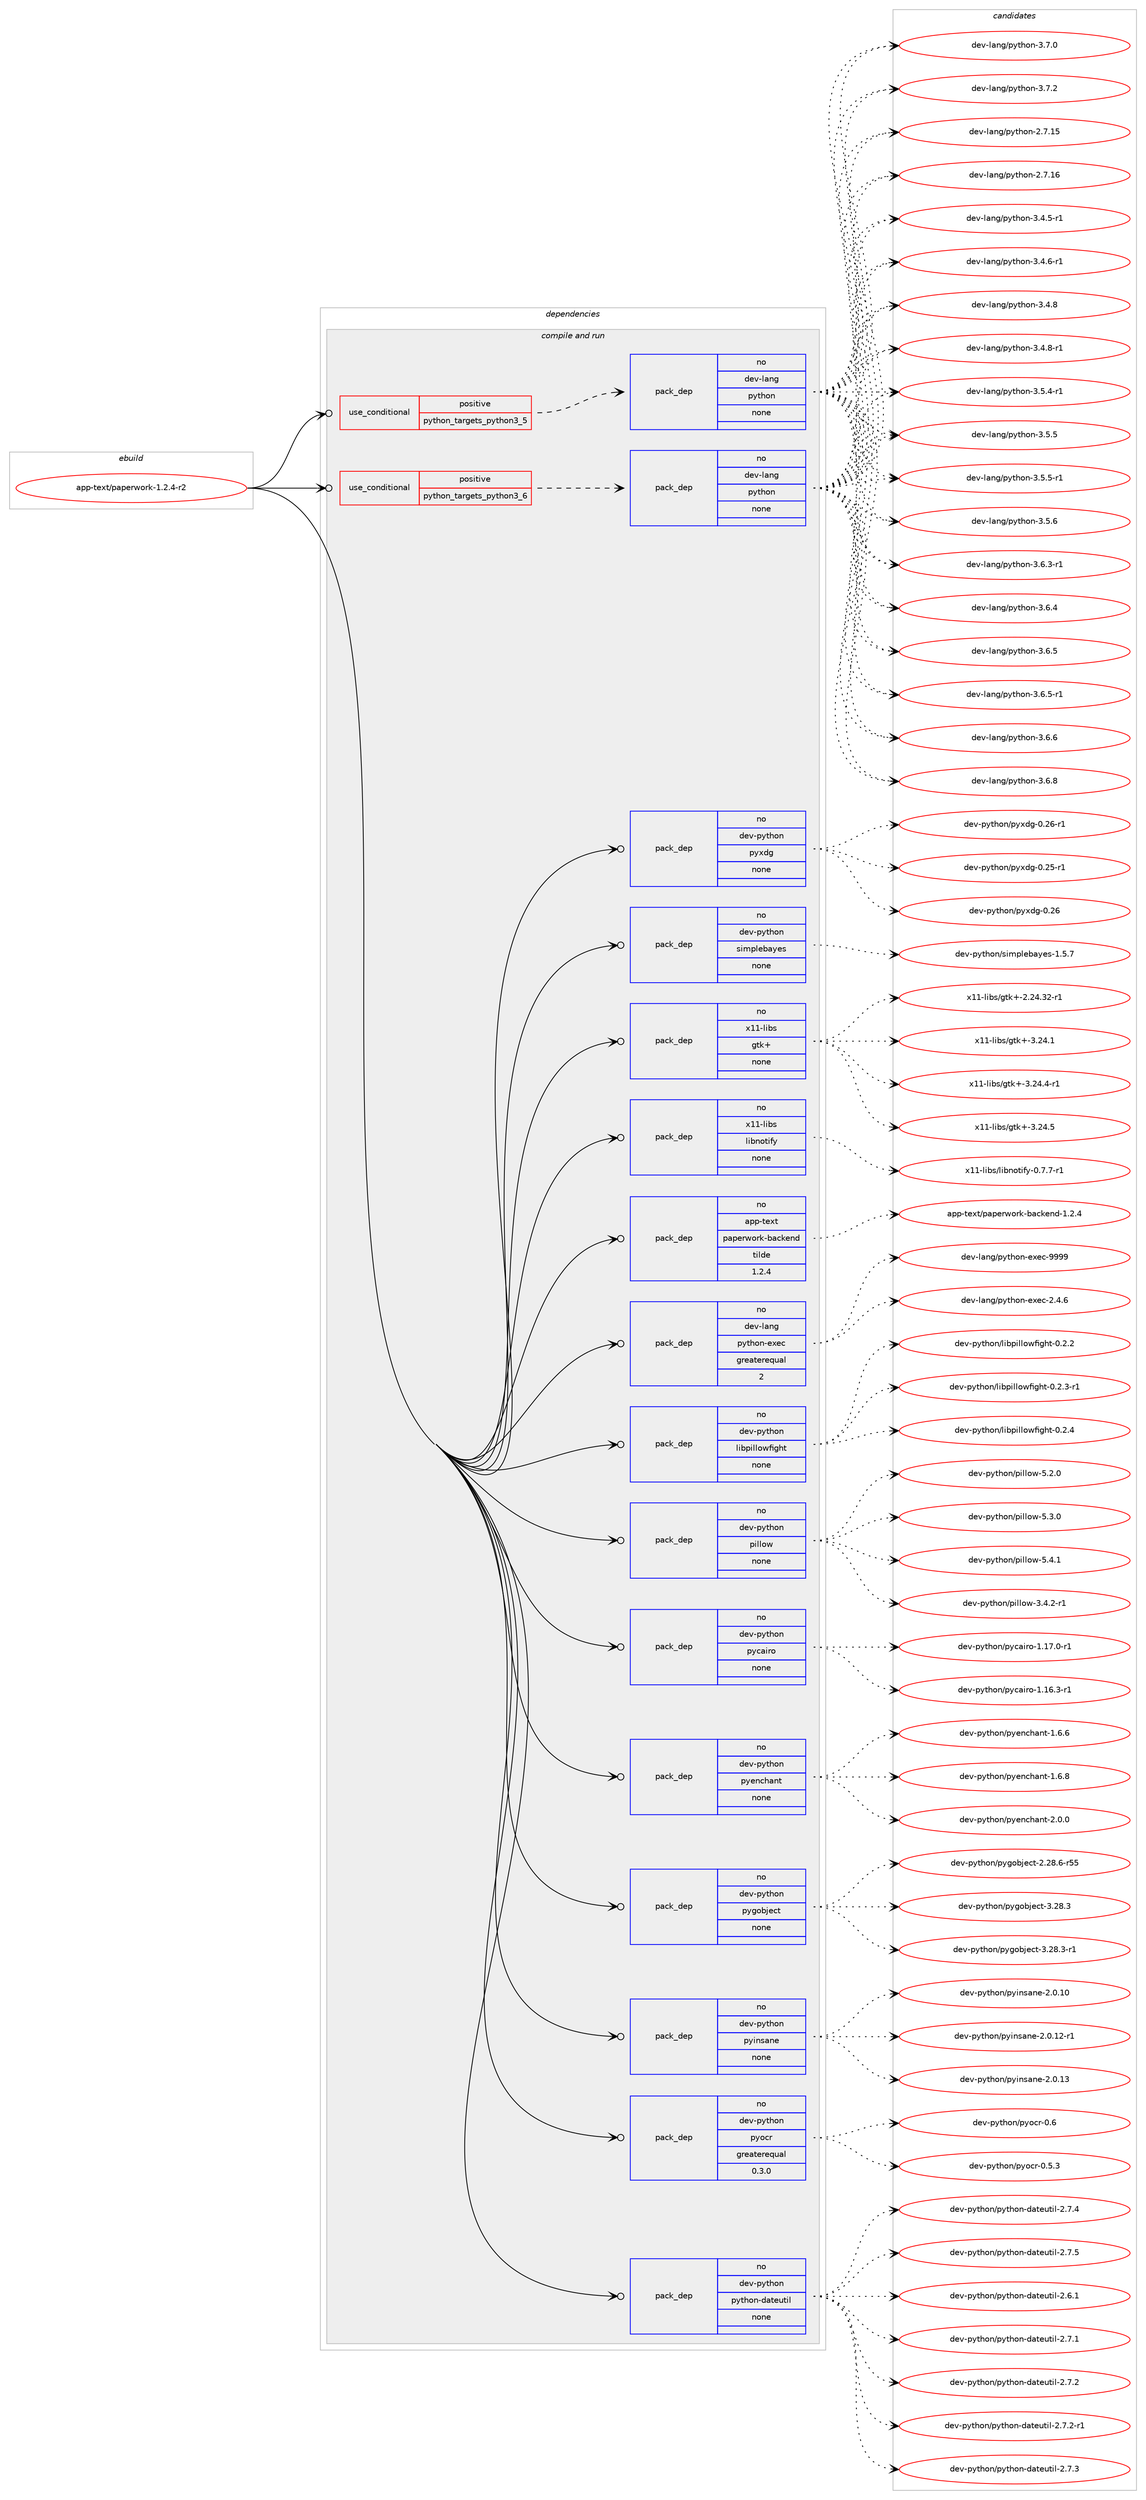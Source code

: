 digraph prolog {

# *************
# Graph options
# *************

newrank=true;
concentrate=true;
compound=true;
graph [rankdir=LR,fontname=Helvetica,fontsize=10,ranksep=1.5];#, ranksep=2.5, nodesep=0.2];
edge  [arrowhead=vee];
node  [fontname=Helvetica,fontsize=10];

# **********
# The ebuild
# **********

subgraph cluster_leftcol {
color=gray;
rank=same;
label=<<i>ebuild</i>>;
id [label="app-text/paperwork-1.2.4-r2", color=red, width=4, href="../app-text/paperwork-1.2.4-r2.svg"];
}

# ****************
# The dependencies
# ****************

subgraph cluster_midcol {
color=gray;
label=<<i>dependencies</i>>;
subgraph cluster_compile {
fillcolor="#eeeeee";
style=filled;
label=<<i>compile</i>>;
}
subgraph cluster_compileandrun {
fillcolor="#eeeeee";
style=filled;
label=<<i>compile and run</i>>;
subgraph cond355833 {
dependency1311359 [label=<<TABLE BORDER="0" CELLBORDER="1" CELLSPACING="0" CELLPADDING="4"><TR><TD ROWSPAN="3" CELLPADDING="10">use_conditional</TD></TR><TR><TD>positive</TD></TR><TR><TD>python_targets_python3_5</TD></TR></TABLE>>, shape=none, color=red];
subgraph pack934994 {
dependency1311360 [label=<<TABLE BORDER="0" CELLBORDER="1" CELLSPACING="0" CELLPADDING="4" WIDTH="220"><TR><TD ROWSPAN="6" CELLPADDING="30">pack_dep</TD></TR><TR><TD WIDTH="110">no</TD></TR><TR><TD>dev-lang</TD></TR><TR><TD>python</TD></TR><TR><TD>none</TD></TR><TR><TD></TD></TR></TABLE>>, shape=none, color=blue];
}
dependency1311359:e -> dependency1311360:w [weight=20,style="dashed",arrowhead="vee"];
}
id:e -> dependency1311359:w [weight=20,style="solid",arrowhead="odotvee"];
subgraph cond355834 {
dependency1311361 [label=<<TABLE BORDER="0" CELLBORDER="1" CELLSPACING="0" CELLPADDING="4"><TR><TD ROWSPAN="3" CELLPADDING="10">use_conditional</TD></TR><TR><TD>positive</TD></TR><TR><TD>python_targets_python3_6</TD></TR></TABLE>>, shape=none, color=red];
subgraph pack934995 {
dependency1311362 [label=<<TABLE BORDER="0" CELLBORDER="1" CELLSPACING="0" CELLPADDING="4" WIDTH="220"><TR><TD ROWSPAN="6" CELLPADDING="30">pack_dep</TD></TR><TR><TD WIDTH="110">no</TD></TR><TR><TD>dev-lang</TD></TR><TR><TD>python</TD></TR><TR><TD>none</TD></TR><TR><TD></TD></TR></TABLE>>, shape=none, color=blue];
}
dependency1311361:e -> dependency1311362:w [weight=20,style="dashed",arrowhead="vee"];
}
id:e -> dependency1311361:w [weight=20,style="solid",arrowhead="odotvee"];
subgraph pack934996 {
dependency1311363 [label=<<TABLE BORDER="0" CELLBORDER="1" CELLSPACING="0" CELLPADDING="4" WIDTH="220"><TR><TD ROWSPAN="6" CELLPADDING="30">pack_dep</TD></TR><TR><TD WIDTH="110">no</TD></TR><TR><TD>app-text</TD></TR><TR><TD>paperwork-backend</TD></TR><TR><TD>tilde</TD></TR><TR><TD>1.2.4</TD></TR></TABLE>>, shape=none, color=blue];
}
id:e -> dependency1311363:w [weight=20,style="solid",arrowhead="odotvee"];
subgraph pack934997 {
dependency1311364 [label=<<TABLE BORDER="0" CELLBORDER="1" CELLSPACING="0" CELLPADDING="4" WIDTH="220"><TR><TD ROWSPAN="6" CELLPADDING="30">pack_dep</TD></TR><TR><TD WIDTH="110">no</TD></TR><TR><TD>dev-lang</TD></TR><TR><TD>python-exec</TD></TR><TR><TD>greaterequal</TD></TR><TR><TD>2</TD></TR></TABLE>>, shape=none, color=blue];
}
id:e -> dependency1311364:w [weight=20,style="solid",arrowhead="odotvee"];
subgraph pack934998 {
dependency1311365 [label=<<TABLE BORDER="0" CELLBORDER="1" CELLSPACING="0" CELLPADDING="4" WIDTH="220"><TR><TD ROWSPAN="6" CELLPADDING="30">pack_dep</TD></TR><TR><TD WIDTH="110">no</TD></TR><TR><TD>dev-python</TD></TR><TR><TD>libpillowfight</TD></TR><TR><TD>none</TD></TR><TR><TD></TD></TR></TABLE>>, shape=none, color=blue];
}
id:e -> dependency1311365:w [weight=20,style="solid",arrowhead="odotvee"];
subgraph pack934999 {
dependency1311366 [label=<<TABLE BORDER="0" CELLBORDER="1" CELLSPACING="0" CELLPADDING="4" WIDTH="220"><TR><TD ROWSPAN="6" CELLPADDING="30">pack_dep</TD></TR><TR><TD WIDTH="110">no</TD></TR><TR><TD>dev-python</TD></TR><TR><TD>pillow</TD></TR><TR><TD>none</TD></TR><TR><TD></TD></TR></TABLE>>, shape=none, color=blue];
}
id:e -> dependency1311366:w [weight=20,style="solid",arrowhead="odotvee"];
subgraph pack935000 {
dependency1311367 [label=<<TABLE BORDER="0" CELLBORDER="1" CELLSPACING="0" CELLPADDING="4" WIDTH="220"><TR><TD ROWSPAN="6" CELLPADDING="30">pack_dep</TD></TR><TR><TD WIDTH="110">no</TD></TR><TR><TD>dev-python</TD></TR><TR><TD>pycairo</TD></TR><TR><TD>none</TD></TR><TR><TD></TD></TR></TABLE>>, shape=none, color=blue];
}
id:e -> dependency1311367:w [weight=20,style="solid",arrowhead="odotvee"];
subgraph pack935001 {
dependency1311368 [label=<<TABLE BORDER="0" CELLBORDER="1" CELLSPACING="0" CELLPADDING="4" WIDTH="220"><TR><TD ROWSPAN="6" CELLPADDING="30">pack_dep</TD></TR><TR><TD WIDTH="110">no</TD></TR><TR><TD>dev-python</TD></TR><TR><TD>pyenchant</TD></TR><TR><TD>none</TD></TR><TR><TD></TD></TR></TABLE>>, shape=none, color=blue];
}
id:e -> dependency1311368:w [weight=20,style="solid",arrowhead="odotvee"];
subgraph pack935002 {
dependency1311369 [label=<<TABLE BORDER="0" CELLBORDER="1" CELLSPACING="0" CELLPADDING="4" WIDTH="220"><TR><TD ROWSPAN="6" CELLPADDING="30">pack_dep</TD></TR><TR><TD WIDTH="110">no</TD></TR><TR><TD>dev-python</TD></TR><TR><TD>pygobject</TD></TR><TR><TD>none</TD></TR><TR><TD></TD></TR></TABLE>>, shape=none, color=blue];
}
id:e -> dependency1311369:w [weight=20,style="solid",arrowhead="odotvee"];
subgraph pack935003 {
dependency1311370 [label=<<TABLE BORDER="0" CELLBORDER="1" CELLSPACING="0" CELLPADDING="4" WIDTH="220"><TR><TD ROWSPAN="6" CELLPADDING="30">pack_dep</TD></TR><TR><TD WIDTH="110">no</TD></TR><TR><TD>dev-python</TD></TR><TR><TD>pyinsane</TD></TR><TR><TD>none</TD></TR><TR><TD></TD></TR></TABLE>>, shape=none, color=blue];
}
id:e -> dependency1311370:w [weight=20,style="solid",arrowhead="odotvee"];
subgraph pack935004 {
dependency1311371 [label=<<TABLE BORDER="0" CELLBORDER="1" CELLSPACING="0" CELLPADDING="4" WIDTH="220"><TR><TD ROWSPAN="6" CELLPADDING="30">pack_dep</TD></TR><TR><TD WIDTH="110">no</TD></TR><TR><TD>dev-python</TD></TR><TR><TD>pyocr</TD></TR><TR><TD>greaterequal</TD></TR><TR><TD>0.3.0</TD></TR></TABLE>>, shape=none, color=blue];
}
id:e -> dependency1311371:w [weight=20,style="solid",arrowhead="odotvee"];
subgraph pack935005 {
dependency1311372 [label=<<TABLE BORDER="0" CELLBORDER="1" CELLSPACING="0" CELLPADDING="4" WIDTH="220"><TR><TD ROWSPAN="6" CELLPADDING="30">pack_dep</TD></TR><TR><TD WIDTH="110">no</TD></TR><TR><TD>dev-python</TD></TR><TR><TD>python-dateutil</TD></TR><TR><TD>none</TD></TR><TR><TD></TD></TR></TABLE>>, shape=none, color=blue];
}
id:e -> dependency1311372:w [weight=20,style="solid",arrowhead="odotvee"];
subgraph pack935006 {
dependency1311373 [label=<<TABLE BORDER="0" CELLBORDER="1" CELLSPACING="0" CELLPADDING="4" WIDTH="220"><TR><TD ROWSPAN="6" CELLPADDING="30">pack_dep</TD></TR><TR><TD WIDTH="110">no</TD></TR><TR><TD>dev-python</TD></TR><TR><TD>pyxdg</TD></TR><TR><TD>none</TD></TR><TR><TD></TD></TR></TABLE>>, shape=none, color=blue];
}
id:e -> dependency1311373:w [weight=20,style="solid",arrowhead="odotvee"];
subgraph pack935007 {
dependency1311374 [label=<<TABLE BORDER="0" CELLBORDER="1" CELLSPACING="0" CELLPADDING="4" WIDTH="220"><TR><TD ROWSPAN="6" CELLPADDING="30">pack_dep</TD></TR><TR><TD WIDTH="110">no</TD></TR><TR><TD>dev-python</TD></TR><TR><TD>simplebayes</TD></TR><TR><TD>none</TD></TR><TR><TD></TD></TR></TABLE>>, shape=none, color=blue];
}
id:e -> dependency1311374:w [weight=20,style="solid",arrowhead="odotvee"];
subgraph pack935008 {
dependency1311375 [label=<<TABLE BORDER="0" CELLBORDER="1" CELLSPACING="0" CELLPADDING="4" WIDTH="220"><TR><TD ROWSPAN="6" CELLPADDING="30">pack_dep</TD></TR><TR><TD WIDTH="110">no</TD></TR><TR><TD>x11-libs</TD></TR><TR><TD>gtk+</TD></TR><TR><TD>none</TD></TR><TR><TD></TD></TR></TABLE>>, shape=none, color=blue];
}
id:e -> dependency1311375:w [weight=20,style="solid",arrowhead="odotvee"];
subgraph pack935009 {
dependency1311376 [label=<<TABLE BORDER="0" CELLBORDER="1" CELLSPACING="0" CELLPADDING="4" WIDTH="220"><TR><TD ROWSPAN="6" CELLPADDING="30">pack_dep</TD></TR><TR><TD WIDTH="110">no</TD></TR><TR><TD>x11-libs</TD></TR><TR><TD>libnotify</TD></TR><TR><TD>none</TD></TR><TR><TD></TD></TR></TABLE>>, shape=none, color=blue];
}
id:e -> dependency1311376:w [weight=20,style="solid",arrowhead="odotvee"];
}
subgraph cluster_run {
fillcolor="#eeeeee";
style=filled;
label=<<i>run</i>>;
}
}

# **************
# The candidates
# **************

subgraph cluster_choices {
rank=same;
color=gray;
label=<<i>candidates</i>>;

subgraph choice934994 {
color=black;
nodesep=1;
choice10010111845108971101034711212111610411111045504655464953 [label="dev-lang/python-2.7.15", color=red, width=4,href="../dev-lang/python-2.7.15.svg"];
choice10010111845108971101034711212111610411111045504655464954 [label="dev-lang/python-2.7.16", color=red, width=4,href="../dev-lang/python-2.7.16.svg"];
choice1001011184510897110103471121211161041111104551465246534511449 [label="dev-lang/python-3.4.5-r1", color=red, width=4,href="../dev-lang/python-3.4.5-r1.svg"];
choice1001011184510897110103471121211161041111104551465246544511449 [label="dev-lang/python-3.4.6-r1", color=red, width=4,href="../dev-lang/python-3.4.6-r1.svg"];
choice100101118451089711010347112121116104111110455146524656 [label="dev-lang/python-3.4.8", color=red, width=4,href="../dev-lang/python-3.4.8.svg"];
choice1001011184510897110103471121211161041111104551465246564511449 [label="dev-lang/python-3.4.8-r1", color=red, width=4,href="../dev-lang/python-3.4.8-r1.svg"];
choice1001011184510897110103471121211161041111104551465346524511449 [label="dev-lang/python-3.5.4-r1", color=red, width=4,href="../dev-lang/python-3.5.4-r1.svg"];
choice100101118451089711010347112121116104111110455146534653 [label="dev-lang/python-3.5.5", color=red, width=4,href="../dev-lang/python-3.5.5.svg"];
choice1001011184510897110103471121211161041111104551465346534511449 [label="dev-lang/python-3.5.5-r1", color=red, width=4,href="../dev-lang/python-3.5.5-r1.svg"];
choice100101118451089711010347112121116104111110455146534654 [label="dev-lang/python-3.5.6", color=red, width=4,href="../dev-lang/python-3.5.6.svg"];
choice1001011184510897110103471121211161041111104551465446514511449 [label="dev-lang/python-3.6.3-r1", color=red, width=4,href="../dev-lang/python-3.6.3-r1.svg"];
choice100101118451089711010347112121116104111110455146544652 [label="dev-lang/python-3.6.4", color=red, width=4,href="../dev-lang/python-3.6.4.svg"];
choice100101118451089711010347112121116104111110455146544653 [label="dev-lang/python-3.6.5", color=red, width=4,href="../dev-lang/python-3.6.5.svg"];
choice1001011184510897110103471121211161041111104551465446534511449 [label="dev-lang/python-3.6.5-r1", color=red, width=4,href="../dev-lang/python-3.6.5-r1.svg"];
choice100101118451089711010347112121116104111110455146544654 [label="dev-lang/python-3.6.6", color=red, width=4,href="../dev-lang/python-3.6.6.svg"];
choice100101118451089711010347112121116104111110455146544656 [label="dev-lang/python-3.6.8", color=red, width=4,href="../dev-lang/python-3.6.8.svg"];
choice100101118451089711010347112121116104111110455146554648 [label="dev-lang/python-3.7.0", color=red, width=4,href="../dev-lang/python-3.7.0.svg"];
choice100101118451089711010347112121116104111110455146554650 [label="dev-lang/python-3.7.2", color=red, width=4,href="../dev-lang/python-3.7.2.svg"];
dependency1311360:e -> choice10010111845108971101034711212111610411111045504655464953:w [style=dotted,weight="100"];
dependency1311360:e -> choice10010111845108971101034711212111610411111045504655464954:w [style=dotted,weight="100"];
dependency1311360:e -> choice1001011184510897110103471121211161041111104551465246534511449:w [style=dotted,weight="100"];
dependency1311360:e -> choice1001011184510897110103471121211161041111104551465246544511449:w [style=dotted,weight="100"];
dependency1311360:e -> choice100101118451089711010347112121116104111110455146524656:w [style=dotted,weight="100"];
dependency1311360:e -> choice1001011184510897110103471121211161041111104551465246564511449:w [style=dotted,weight="100"];
dependency1311360:e -> choice1001011184510897110103471121211161041111104551465346524511449:w [style=dotted,weight="100"];
dependency1311360:e -> choice100101118451089711010347112121116104111110455146534653:w [style=dotted,weight="100"];
dependency1311360:e -> choice1001011184510897110103471121211161041111104551465346534511449:w [style=dotted,weight="100"];
dependency1311360:e -> choice100101118451089711010347112121116104111110455146534654:w [style=dotted,weight="100"];
dependency1311360:e -> choice1001011184510897110103471121211161041111104551465446514511449:w [style=dotted,weight="100"];
dependency1311360:e -> choice100101118451089711010347112121116104111110455146544652:w [style=dotted,weight="100"];
dependency1311360:e -> choice100101118451089711010347112121116104111110455146544653:w [style=dotted,weight="100"];
dependency1311360:e -> choice1001011184510897110103471121211161041111104551465446534511449:w [style=dotted,weight="100"];
dependency1311360:e -> choice100101118451089711010347112121116104111110455146544654:w [style=dotted,weight="100"];
dependency1311360:e -> choice100101118451089711010347112121116104111110455146544656:w [style=dotted,weight="100"];
dependency1311360:e -> choice100101118451089711010347112121116104111110455146554648:w [style=dotted,weight="100"];
dependency1311360:e -> choice100101118451089711010347112121116104111110455146554650:w [style=dotted,weight="100"];
}
subgraph choice934995 {
color=black;
nodesep=1;
choice10010111845108971101034711212111610411111045504655464953 [label="dev-lang/python-2.7.15", color=red, width=4,href="../dev-lang/python-2.7.15.svg"];
choice10010111845108971101034711212111610411111045504655464954 [label="dev-lang/python-2.7.16", color=red, width=4,href="../dev-lang/python-2.7.16.svg"];
choice1001011184510897110103471121211161041111104551465246534511449 [label="dev-lang/python-3.4.5-r1", color=red, width=4,href="../dev-lang/python-3.4.5-r1.svg"];
choice1001011184510897110103471121211161041111104551465246544511449 [label="dev-lang/python-3.4.6-r1", color=red, width=4,href="../dev-lang/python-3.4.6-r1.svg"];
choice100101118451089711010347112121116104111110455146524656 [label="dev-lang/python-3.4.8", color=red, width=4,href="../dev-lang/python-3.4.8.svg"];
choice1001011184510897110103471121211161041111104551465246564511449 [label="dev-lang/python-3.4.8-r1", color=red, width=4,href="../dev-lang/python-3.4.8-r1.svg"];
choice1001011184510897110103471121211161041111104551465346524511449 [label="dev-lang/python-3.5.4-r1", color=red, width=4,href="../dev-lang/python-3.5.4-r1.svg"];
choice100101118451089711010347112121116104111110455146534653 [label="dev-lang/python-3.5.5", color=red, width=4,href="../dev-lang/python-3.5.5.svg"];
choice1001011184510897110103471121211161041111104551465346534511449 [label="dev-lang/python-3.5.5-r1", color=red, width=4,href="../dev-lang/python-3.5.5-r1.svg"];
choice100101118451089711010347112121116104111110455146534654 [label="dev-lang/python-3.5.6", color=red, width=4,href="../dev-lang/python-3.5.6.svg"];
choice1001011184510897110103471121211161041111104551465446514511449 [label="dev-lang/python-3.6.3-r1", color=red, width=4,href="../dev-lang/python-3.6.3-r1.svg"];
choice100101118451089711010347112121116104111110455146544652 [label="dev-lang/python-3.6.4", color=red, width=4,href="../dev-lang/python-3.6.4.svg"];
choice100101118451089711010347112121116104111110455146544653 [label="dev-lang/python-3.6.5", color=red, width=4,href="../dev-lang/python-3.6.5.svg"];
choice1001011184510897110103471121211161041111104551465446534511449 [label="dev-lang/python-3.6.5-r1", color=red, width=4,href="../dev-lang/python-3.6.5-r1.svg"];
choice100101118451089711010347112121116104111110455146544654 [label="dev-lang/python-3.6.6", color=red, width=4,href="../dev-lang/python-3.6.6.svg"];
choice100101118451089711010347112121116104111110455146544656 [label="dev-lang/python-3.6.8", color=red, width=4,href="../dev-lang/python-3.6.8.svg"];
choice100101118451089711010347112121116104111110455146554648 [label="dev-lang/python-3.7.0", color=red, width=4,href="../dev-lang/python-3.7.0.svg"];
choice100101118451089711010347112121116104111110455146554650 [label="dev-lang/python-3.7.2", color=red, width=4,href="../dev-lang/python-3.7.2.svg"];
dependency1311362:e -> choice10010111845108971101034711212111610411111045504655464953:w [style=dotted,weight="100"];
dependency1311362:e -> choice10010111845108971101034711212111610411111045504655464954:w [style=dotted,weight="100"];
dependency1311362:e -> choice1001011184510897110103471121211161041111104551465246534511449:w [style=dotted,weight="100"];
dependency1311362:e -> choice1001011184510897110103471121211161041111104551465246544511449:w [style=dotted,weight="100"];
dependency1311362:e -> choice100101118451089711010347112121116104111110455146524656:w [style=dotted,weight="100"];
dependency1311362:e -> choice1001011184510897110103471121211161041111104551465246564511449:w [style=dotted,weight="100"];
dependency1311362:e -> choice1001011184510897110103471121211161041111104551465346524511449:w [style=dotted,weight="100"];
dependency1311362:e -> choice100101118451089711010347112121116104111110455146534653:w [style=dotted,weight="100"];
dependency1311362:e -> choice1001011184510897110103471121211161041111104551465346534511449:w [style=dotted,weight="100"];
dependency1311362:e -> choice100101118451089711010347112121116104111110455146534654:w [style=dotted,weight="100"];
dependency1311362:e -> choice1001011184510897110103471121211161041111104551465446514511449:w [style=dotted,weight="100"];
dependency1311362:e -> choice100101118451089711010347112121116104111110455146544652:w [style=dotted,weight="100"];
dependency1311362:e -> choice100101118451089711010347112121116104111110455146544653:w [style=dotted,weight="100"];
dependency1311362:e -> choice1001011184510897110103471121211161041111104551465446534511449:w [style=dotted,weight="100"];
dependency1311362:e -> choice100101118451089711010347112121116104111110455146544654:w [style=dotted,weight="100"];
dependency1311362:e -> choice100101118451089711010347112121116104111110455146544656:w [style=dotted,weight="100"];
dependency1311362:e -> choice100101118451089711010347112121116104111110455146554648:w [style=dotted,weight="100"];
dependency1311362:e -> choice100101118451089711010347112121116104111110455146554650:w [style=dotted,weight="100"];
}
subgraph choice934996 {
color=black;
nodesep=1;
choice9711211245116101120116471129711210111411911111410745989799107101110100454946504652 [label="app-text/paperwork-backend-1.2.4", color=red, width=4,href="../app-text/paperwork-backend-1.2.4.svg"];
dependency1311363:e -> choice9711211245116101120116471129711210111411911111410745989799107101110100454946504652:w [style=dotted,weight="100"];
}
subgraph choice934997 {
color=black;
nodesep=1;
choice1001011184510897110103471121211161041111104510112010199455046524654 [label="dev-lang/python-exec-2.4.6", color=red, width=4,href="../dev-lang/python-exec-2.4.6.svg"];
choice10010111845108971101034711212111610411111045101120101994557575757 [label="dev-lang/python-exec-9999", color=red, width=4,href="../dev-lang/python-exec-9999.svg"];
dependency1311364:e -> choice1001011184510897110103471121211161041111104510112010199455046524654:w [style=dotted,weight="100"];
dependency1311364:e -> choice10010111845108971101034711212111610411111045101120101994557575757:w [style=dotted,weight="100"];
}
subgraph choice934998 {
color=black;
nodesep=1;
choice100101118451121211161041111104710810598112105108108111119102105103104116454846504650 [label="dev-python/libpillowfight-0.2.2", color=red, width=4,href="../dev-python/libpillowfight-0.2.2.svg"];
choice1001011184511212111610411111047108105981121051081081111191021051031041164548465046514511449 [label="dev-python/libpillowfight-0.2.3-r1", color=red, width=4,href="../dev-python/libpillowfight-0.2.3-r1.svg"];
choice100101118451121211161041111104710810598112105108108111119102105103104116454846504652 [label="dev-python/libpillowfight-0.2.4", color=red, width=4,href="../dev-python/libpillowfight-0.2.4.svg"];
dependency1311365:e -> choice100101118451121211161041111104710810598112105108108111119102105103104116454846504650:w [style=dotted,weight="100"];
dependency1311365:e -> choice1001011184511212111610411111047108105981121051081081111191021051031041164548465046514511449:w [style=dotted,weight="100"];
dependency1311365:e -> choice100101118451121211161041111104710810598112105108108111119102105103104116454846504652:w [style=dotted,weight="100"];
}
subgraph choice934999 {
color=black;
nodesep=1;
choice10010111845112121116104111110471121051081081111194551465246504511449 [label="dev-python/pillow-3.4.2-r1", color=red, width=4,href="../dev-python/pillow-3.4.2-r1.svg"];
choice1001011184511212111610411111047112105108108111119455346504648 [label="dev-python/pillow-5.2.0", color=red, width=4,href="../dev-python/pillow-5.2.0.svg"];
choice1001011184511212111610411111047112105108108111119455346514648 [label="dev-python/pillow-5.3.0", color=red, width=4,href="../dev-python/pillow-5.3.0.svg"];
choice1001011184511212111610411111047112105108108111119455346524649 [label="dev-python/pillow-5.4.1", color=red, width=4,href="../dev-python/pillow-5.4.1.svg"];
dependency1311366:e -> choice10010111845112121116104111110471121051081081111194551465246504511449:w [style=dotted,weight="100"];
dependency1311366:e -> choice1001011184511212111610411111047112105108108111119455346504648:w [style=dotted,weight="100"];
dependency1311366:e -> choice1001011184511212111610411111047112105108108111119455346514648:w [style=dotted,weight="100"];
dependency1311366:e -> choice1001011184511212111610411111047112105108108111119455346524649:w [style=dotted,weight="100"];
}
subgraph choice935000 {
color=black;
nodesep=1;
choice10010111845112121116104111110471121219997105114111454946495446514511449 [label="dev-python/pycairo-1.16.3-r1", color=red, width=4,href="../dev-python/pycairo-1.16.3-r1.svg"];
choice10010111845112121116104111110471121219997105114111454946495546484511449 [label="dev-python/pycairo-1.17.0-r1", color=red, width=4,href="../dev-python/pycairo-1.17.0-r1.svg"];
dependency1311367:e -> choice10010111845112121116104111110471121219997105114111454946495446514511449:w [style=dotted,weight="100"];
dependency1311367:e -> choice10010111845112121116104111110471121219997105114111454946495546484511449:w [style=dotted,weight="100"];
}
subgraph choice935001 {
color=black;
nodesep=1;
choice10010111845112121116104111110471121211011109910497110116454946544654 [label="dev-python/pyenchant-1.6.6", color=red, width=4,href="../dev-python/pyenchant-1.6.6.svg"];
choice10010111845112121116104111110471121211011109910497110116454946544656 [label="dev-python/pyenchant-1.6.8", color=red, width=4,href="../dev-python/pyenchant-1.6.8.svg"];
choice10010111845112121116104111110471121211011109910497110116455046484648 [label="dev-python/pyenchant-2.0.0", color=red, width=4,href="../dev-python/pyenchant-2.0.0.svg"];
dependency1311368:e -> choice10010111845112121116104111110471121211011109910497110116454946544654:w [style=dotted,weight="100"];
dependency1311368:e -> choice10010111845112121116104111110471121211011109910497110116454946544656:w [style=dotted,weight="100"];
dependency1311368:e -> choice10010111845112121116104111110471121211011109910497110116455046484648:w [style=dotted,weight="100"];
}
subgraph choice935002 {
color=black;
nodesep=1;
choice1001011184511212111610411111047112121103111981061019911645504650564654451145353 [label="dev-python/pygobject-2.28.6-r55", color=red, width=4,href="../dev-python/pygobject-2.28.6-r55.svg"];
choice1001011184511212111610411111047112121103111981061019911645514650564651 [label="dev-python/pygobject-3.28.3", color=red, width=4,href="../dev-python/pygobject-3.28.3.svg"];
choice10010111845112121116104111110471121211031119810610199116455146505646514511449 [label="dev-python/pygobject-3.28.3-r1", color=red, width=4,href="../dev-python/pygobject-3.28.3-r1.svg"];
dependency1311369:e -> choice1001011184511212111610411111047112121103111981061019911645504650564654451145353:w [style=dotted,weight="100"];
dependency1311369:e -> choice1001011184511212111610411111047112121103111981061019911645514650564651:w [style=dotted,weight="100"];
dependency1311369:e -> choice10010111845112121116104111110471121211031119810610199116455146505646514511449:w [style=dotted,weight="100"];
}
subgraph choice935003 {
color=black;
nodesep=1;
choice10010111845112121116104111110471121211051101159711010145504648464948 [label="dev-python/pyinsane-2.0.10", color=red, width=4,href="../dev-python/pyinsane-2.0.10.svg"];
choice100101118451121211161041111104711212110511011597110101455046484649504511449 [label="dev-python/pyinsane-2.0.12-r1", color=red, width=4,href="../dev-python/pyinsane-2.0.12-r1.svg"];
choice10010111845112121116104111110471121211051101159711010145504648464951 [label="dev-python/pyinsane-2.0.13", color=red, width=4,href="../dev-python/pyinsane-2.0.13.svg"];
dependency1311370:e -> choice10010111845112121116104111110471121211051101159711010145504648464948:w [style=dotted,weight="100"];
dependency1311370:e -> choice100101118451121211161041111104711212110511011597110101455046484649504511449:w [style=dotted,weight="100"];
dependency1311370:e -> choice10010111845112121116104111110471121211051101159711010145504648464951:w [style=dotted,weight="100"];
}
subgraph choice935004 {
color=black;
nodesep=1;
choice100101118451121211161041111104711212111199114454846534651 [label="dev-python/pyocr-0.5.3", color=red, width=4,href="../dev-python/pyocr-0.5.3.svg"];
choice10010111845112121116104111110471121211119911445484654 [label="dev-python/pyocr-0.6", color=red, width=4,href="../dev-python/pyocr-0.6.svg"];
dependency1311371:e -> choice100101118451121211161041111104711212111199114454846534651:w [style=dotted,weight="100"];
dependency1311371:e -> choice10010111845112121116104111110471121211119911445484654:w [style=dotted,weight="100"];
}
subgraph choice935005 {
color=black;
nodesep=1;
choice10010111845112121116104111110471121211161041111104510097116101117116105108455046544649 [label="dev-python/python-dateutil-2.6.1", color=red, width=4,href="../dev-python/python-dateutil-2.6.1.svg"];
choice10010111845112121116104111110471121211161041111104510097116101117116105108455046554649 [label="dev-python/python-dateutil-2.7.1", color=red, width=4,href="../dev-python/python-dateutil-2.7.1.svg"];
choice10010111845112121116104111110471121211161041111104510097116101117116105108455046554650 [label="dev-python/python-dateutil-2.7.2", color=red, width=4,href="../dev-python/python-dateutil-2.7.2.svg"];
choice100101118451121211161041111104711212111610411111045100971161011171161051084550465546504511449 [label="dev-python/python-dateutil-2.7.2-r1", color=red, width=4,href="../dev-python/python-dateutil-2.7.2-r1.svg"];
choice10010111845112121116104111110471121211161041111104510097116101117116105108455046554651 [label="dev-python/python-dateutil-2.7.3", color=red, width=4,href="../dev-python/python-dateutil-2.7.3.svg"];
choice10010111845112121116104111110471121211161041111104510097116101117116105108455046554652 [label="dev-python/python-dateutil-2.7.4", color=red, width=4,href="../dev-python/python-dateutil-2.7.4.svg"];
choice10010111845112121116104111110471121211161041111104510097116101117116105108455046554653 [label="dev-python/python-dateutil-2.7.5", color=red, width=4,href="../dev-python/python-dateutil-2.7.5.svg"];
dependency1311372:e -> choice10010111845112121116104111110471121211161041111104510097116101117116105108455046544649:w [style=dotted,weight="100"];
dependency1311372:e -> choice10010111845112121116104111110471121211161041111104510097116101117116105108455046554649:w [style=dotted,weight="100"];
dependency1311372:e -> choice10010111845112121116104111110471121211161041111104510097116101117116105108455046554650:w [style=dotted,weight="100"];
dependency1311372:e -> choice100101118451121211161041111104711212111610411111045100971161011171161051084550465546504511449:w [style=dotted,weight="100"];
dependency1311372:e -> choice10010111845112121116104111110471121211161041111104510097116101117116105108455046554651:w [style=dotted,weight="100"];
dependency1311372:e -> choice10010111845112121116104111110471121211161041111104510097116101117116105108455046554652:w [style=dotted,weight="100"];
dependency1311372:e -> choice10010111845112121116104111110471121211161041111104510097116101117116105108455046554653:w [style=dotted,weight="100"];
}
subgraph choice935006 {
color=black;
nodesep=1;
choice100101118451121211161041111104711212112010010345484650534511449 [label="dev-python/pyxdg-0.25-r1", color=red, width=4,href="../dev-python/pyxdg-0.25-r1.svg"];
choice10010111845112121116104111110471121211201001034548465054 [label="dev-python/pyxdg-0.26", color=red, width=4,href="../dev-python/pyxdg-0.26.svg"];
choice100101118451121211161041111104711212112010010345484650544511449 [label="dev-python/pyxdg-0.26-r1", color=red, width=4,href="../dev-python/pyxdg-0.26-r1.svg"];
dependency1311373:e -> choice100101118451121211161041111104711212112010010345484650534511449:w [style=dotted,weight="100"];
dependency1311373:e -> choice10010111845112121116104111110471121211201001034548465054:w [style=dotted,weight="100"];
dependency1311373:e -> choice100101118451121211161041111104711212112010010345484650544511449:w [style=dotted,weight="100"];
}
subgraph choice935007 {
color=black;
nodesep=1;
choice10010111845112121116104111110471151051091121081019897121101115454946534655 [label="dev-python/simplebayes-1.5.7", color=red, width=4,href="../dev-python/simplebayes-1.5.7.svg"];
dependency1311374:e -> choice10010111845112121116104111110471151051091121081019897121101115454946534655:w [style=dotted,weight="100"];
}
subgraph choice935008 {
color=black;
nodesep=1;
choice12049494510810598115471031161074345504650524651504511449 [label="x11-libs/gtk+-2.24.32-r1", color=red, width=4,href="../x11-libs/gtk+-2.24.32-r1.svg"];
choice12049494510810598115471031161074345514650524649 [label="x11-libs/gtk+-3.24.1", color=red, width=4,href="../x11-libs/gtk+-3.24.1.svg"];
choice120494945108105981154710311610743455146505246524511449 [label="x11-libs/gtk+-3.24.4-r1", color=red, width=4,href="../x11-libs/gtk+-3.24.4-r1.svg"];
choice12049494510810598115471031161074345514650524653 [label="x11-libs/gtk+-3.24.5", color=red, width=4,href="../x11-libs/gtk+-3.24.5.svg"];
dependency1311375:e -> choice12049494510810598115471031161074345504650524651504511449:w [style=dotted,weight="100"];
dependency1311375:e -> choice12049494510810598115471031161074345514650524649:w [style=dotted,weight="100"];
dependency1311375:e -> choice120494945108105981154710311610743455146505246524511449:w [style=dotted,weight="100"];
dependency1311375:e -> choice12049494510810598115471031161074345514650524653:w [style=dotted,weight="100"];
}
subgraph choice935009 {
color=black;
nodesep=1;
choice1204949451081059811547108105981101111161051021214548465546554511449 [label="x11-libs/libnotify-0.7.7-r1", color=red, width=4,href="../x11-libs/libnotify-0.7.7-r1.svg"];
dependency1311376:e -> choice1204949451081059811547108105981101111161051021214548465546554511449:w [style=dotted,weight="100"];
}
}

}
